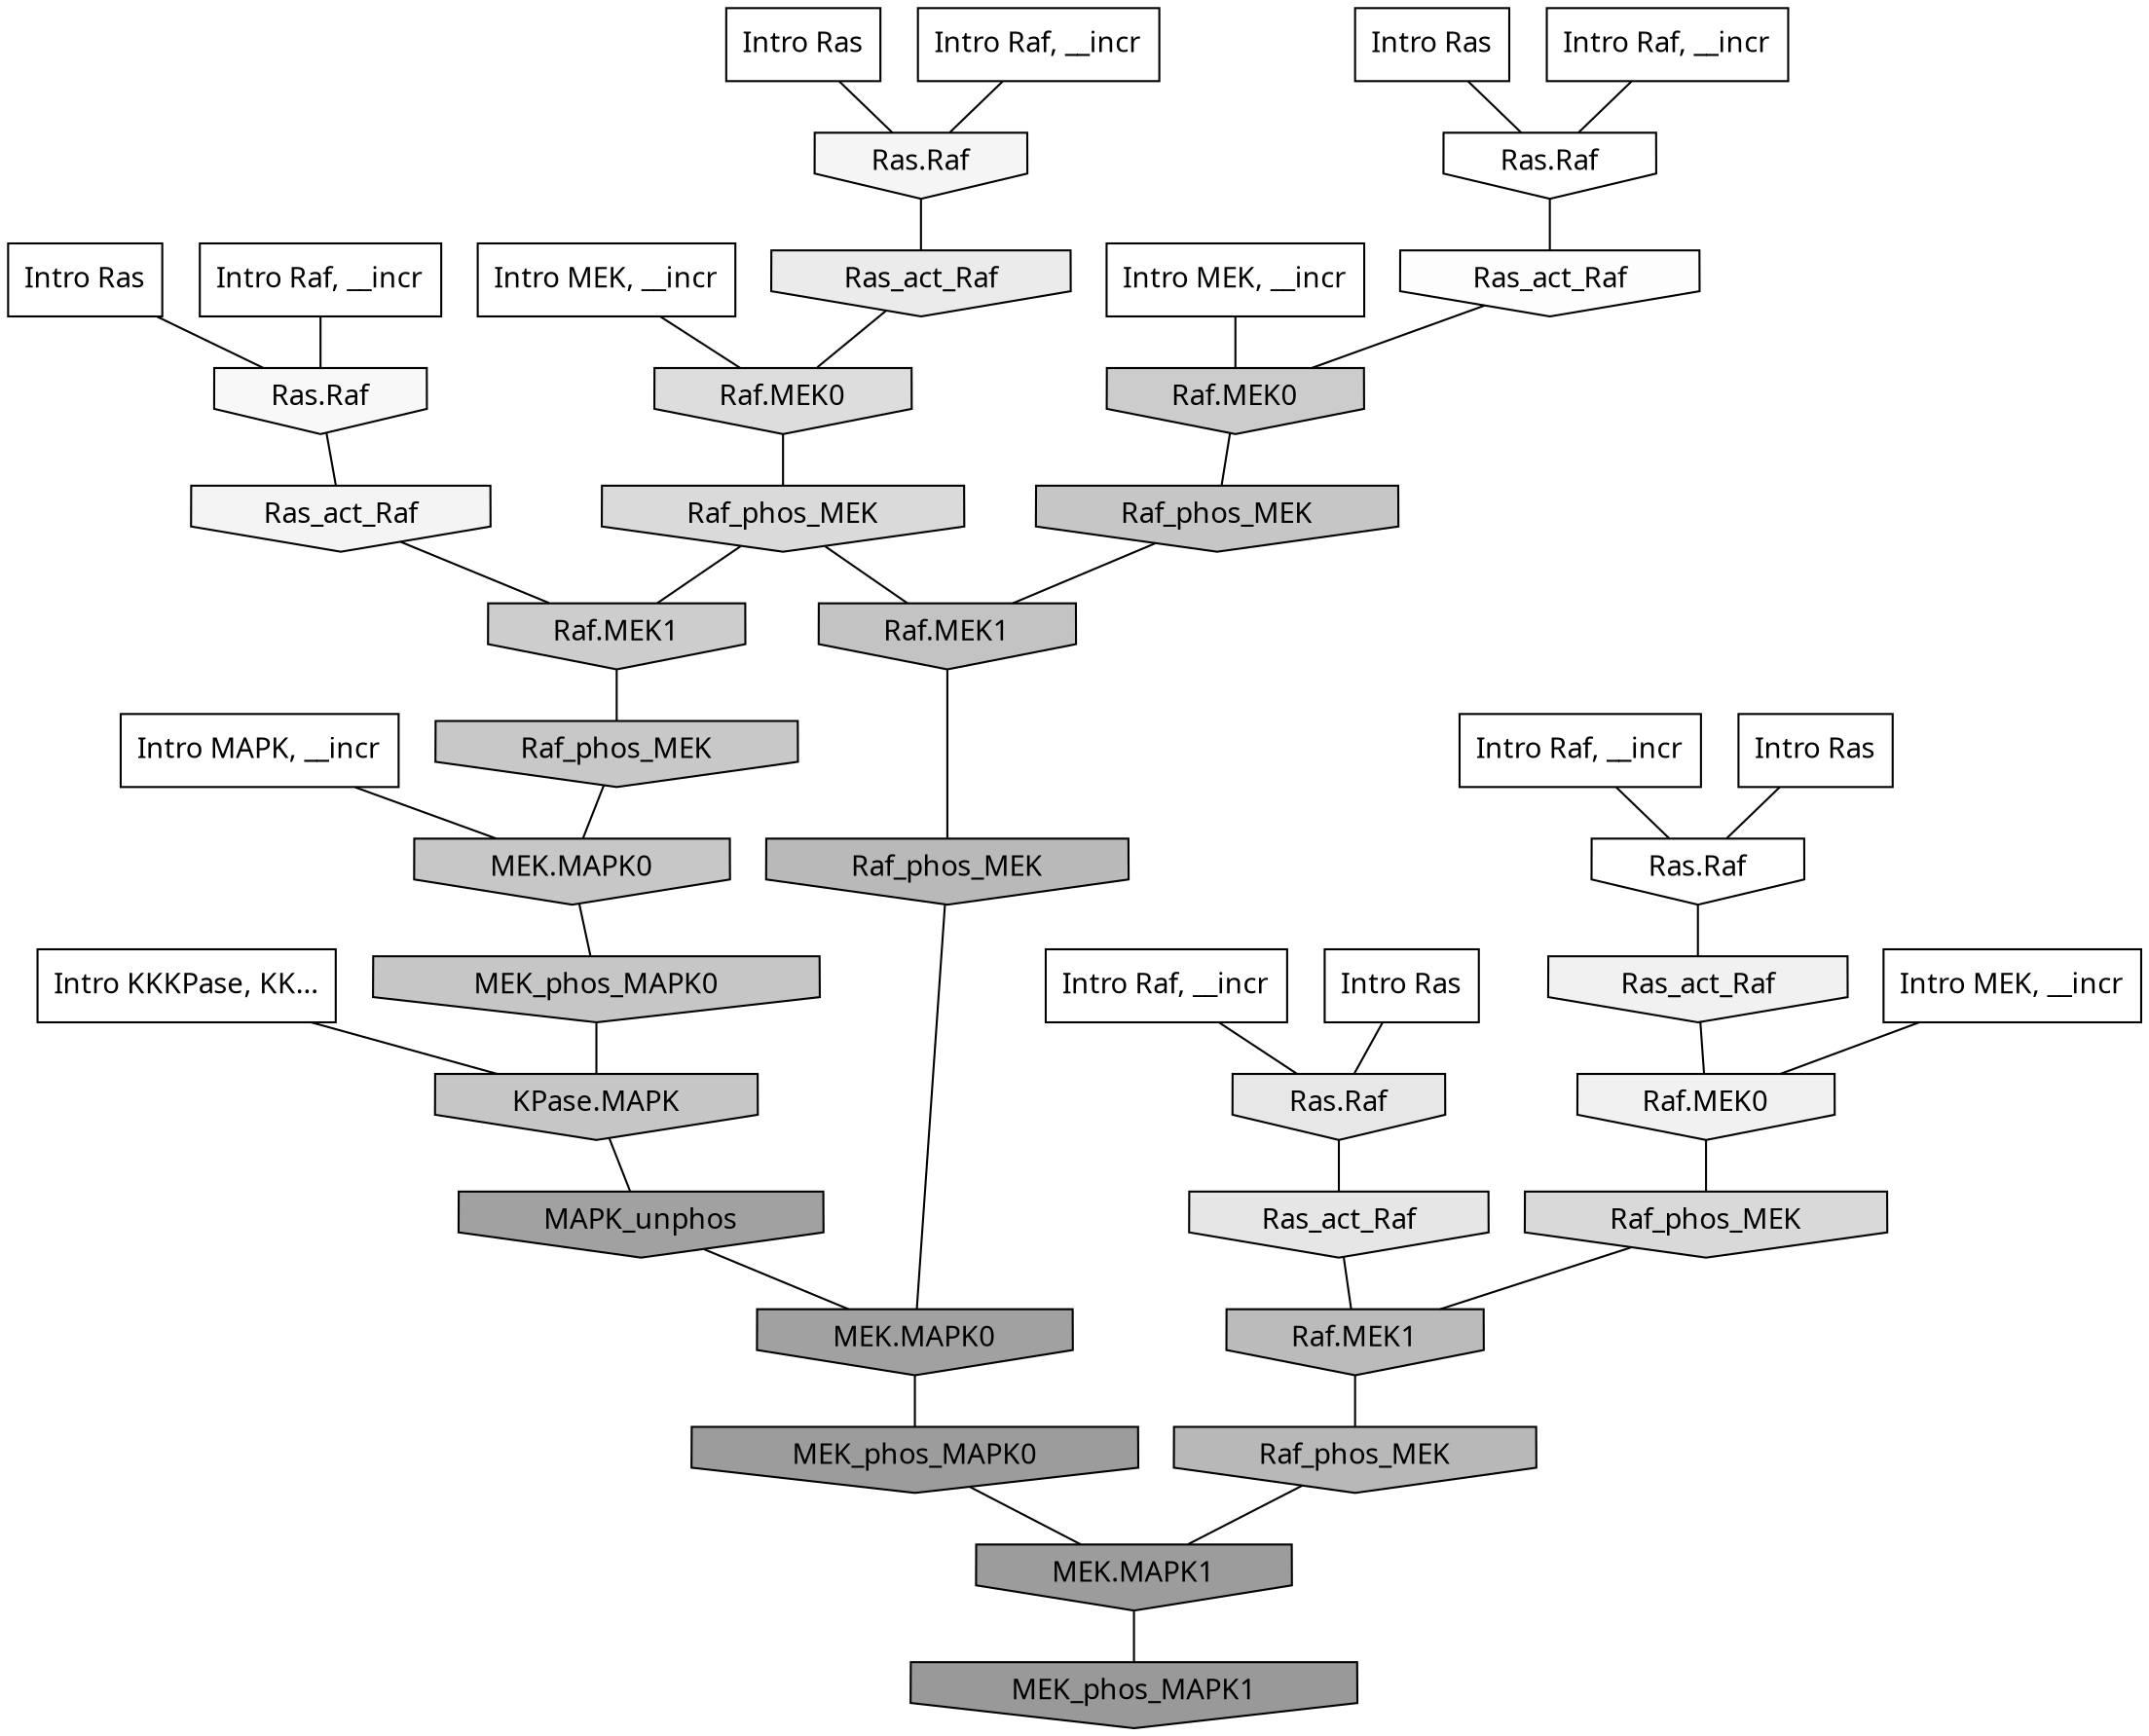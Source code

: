 digraph G{
  rankdir="TB";
  ranksep=0.30;
  node [fontname="CMU Serif"];
  edge [fontname="CMU Serif"];
  
  3 [label="Intro Ras", shape=rectangle, style=filled, fillcolor="0.000 0.000 1.000"]
  
  9 [label="Intro Ras", shape=rectangle, style=filled, fillcolor="0.000 0.000 1.000"]
  
  22 [label="Intro Ras", shape=rectangle, style=filled, fillcolor="0.000 0.000 1.000"]
  
  32 [label="Intro Ras", shape=rectangle, style=filled, fillcolor="0.000 0.000 1.000"]
  
  90 [label="Intro Ras", shape=rectangle, style=filled, fillcolor="0.000 0.000 1.000"]
  
  256 [label="Intro Raf, __incr", shape=rectangle, style=filled, fillcolor="0.000 0.000 1.000"]
  
  360 [label="Intro Raf, __incr", shape=rectangle, style=filled, fillcolor="0.000 0.000 1.000"]
  
  551 [label="Intro Raf, __incr", shape=rectangle, style=filled, fillcolor="0.000 0.000 1.000"]
  
  622 [label="Intro Raf, __incr", shape=rectangle, style=filled, fillcolor="0.000 0.000 1.000"]
  
  965 [label="Intro Raf, __incr", shape=rectangle, style=filled, fillcolor="0.000 0.000 1.000"]
  
  1166 [label="Intro MEK, __incr", shape=rectangle, style=filled, fillcolor="0.000 0.000 1.000"]
  
  1177 [label="Intro MEK, __incr", shape=rectangle, style=filled, fillcolor="0.000 0.000 1.000"]
  
  1550 [label="Intro MEK, __incr", shape=rectangle, style=filled, fillcolor="0.000 0.000 1.000"]
  
  2911 [label="Intro MAPK, __incr", shape=rectangle, style=filled, fillcolor="0.000 0.000 1.000"]
  
  3101 [label="Intro KKKPase, KK...", shape=rectangle, style=filled, fillcolor="0.000 0.000 1.000"]
  
  3285 [label="Ras.Raf", shape=invhouse, style=filled, fillcolor="0.000 0.000 1.000"]
  
  3297 [label="Ras.Raf", shape=invhouse, style=filled, fillcolor="0.000 0.000 1.000"]
  
  3396 [label="Ras_act_Raf", shape=invhouse, style=filled, fillcolor="0.000 0.000 0.990"]
  
  3547 [label="Ras.Raf", shape=invhouse, style=filled, fillcolor="0.000 0.000 0.971"]
  
  3668 [label="Ras.Raf", shape=invhouse, style=filled, fillcolor="0.000 0.000 0.959"]
  
  3705 [label="Ras_act_Raf", shape=invhouse, style=filled, fillcolor="0.000 0.000 0.956"]
  
  3925 [label="Ras_act_Raf", shape=invhouse, style=filled, fillcolor="0.000 0.000 0.943"]
  
  3928 [label="Raf.MEK0", shape=invhouse, style=filled, fillcolor="0.000 0.000 0.943"]
  
  4357 [label="Ras_act_Raf", shape=invhouse, style=filled, fillcolor="0.000 0.000 0.920"]
  
  4685 [label="Ras.Raf", shape=invhouse, style=filled, fillcolor="0.000 0.000 0.904"]
  
  4763 [label="Ras_act_Raf", shape=invhouse, style=filled, fillcolor="0.000 0.000 0.899"]
  
  5512 [label="Raf.MEK0", shape=invhouse, style=filled, fillcolor="0.000 0.000 0.864"]
  
  5764 [label="Raf_phos_MEK", shape=invhouse, style=filled, fillcolor="0.000 0.000 0.852"]
  
  5791 [label="Raf_phos_MEK", shape=invhouse, style=filled, fillcolor="0.000 0.000 0.851"]
  
  7345 [label="Raf.MEK1", shape=invhouse, style=filled, fillcolor="0.000 0.000 0.801"]
  
  7428 [label="Raf.MEK0", shape=invhouse, style=filled, fillcolor="0.000 0.000 0.799"]
  
  8093 [label="Raf_phos_MEK", shape=invhouse, style=filled, fillcolor="0.000 0.000 0.782"]
  
  8185 [label="MEK.MAPK0", shape=invhouse, style=filled, fillcolor="0.000 0.000 0.780"]
  
  8327 [label="MEK_phos_MAPK0", shape=invhouse, style=filled, fillcolor="0.000 0.000 0.776"]
  
  8348 [label="Raf_phos_MEK", shape=invhouse, style=filled, fillcolor="0.000 0.000 0.776"]
  
  8407 [label="KPase.MAPK", shape=invhouse, style=filled, fillcolor="0.000 0.000 0.775"]
  
  8857 [label="Raf.MEK1", shape=invhouse, style=filled, fillcolor="0.000 0.000 0.763"]
  
  10465 [label="Raf.MEK1", shape=invhouse, style=filled, fillcolor="0.000 0.000 0.734"]
  
  11047 [label="Raf_phos_MEK", shape=invhouse, style=filled, fillcolor="0.000 0.000 0.724"]
  
  11232 [label="Raf_phos_MEK", shape=invhouse, style=filled, fillcolor="0.000 0.000 0.722"]
  
  17333 [label="MAPK_unphos", shape=invhouse, style=filled, fillcolor="0.000 0.000 0.632"]
  
  17339 [label="MEK.MAPK0", shape=invhouse, style=filled, fillcolor="0.000 0.000 0.632"]
  
  18004 [label="MEK_phos_MAPK0", shape=invhouse, style=filled, fillcolor="0.000 0.000 0.612"]
  
  18005 [label="MEK.MAPK1", shape=invhouse, style=filled, fillcolor="0.000 0.000 0.612"]
  
  18358 [label="MEK_phos_MAPK1", shape=invhouse, style=filled, fillcolor="0.000 0.000 0.600"]
  
  
  18005 -> 18358 [dir=none, color="0.000 0.000 0.000"] 
  18004 -> 18005 [dir=none, color="0.000 0.000 0.000"] 
  17339 -> 18004 [dir=none, color="0.000 0.000 0.000"] 
  17333 -> 17339 [dir=none, color="0.000 0.000 0.000"] 
  11232 -> 18005 [dir=none, color="0.000 0.000 0.000"] 
  11047 -> 17339 [dir=none, color="0.000 0.000 0.000"] 
  10465 -> 11232 [dir=none, color="0.000 0.000 0.000"] 
  8857 -> 11047 [dir=none, color="0.000 0.000 0.000"] 
  8407 -> 17333 [dir=none, color="0.000 0.000 0.000"] 
  8348 -> 8857 [dir=none, color="0.000 0.000 0.000"] 
  8327 -> 8407 [dir=none, color="0.000 0.000 0.000"] 
  8185 -> 8327 [dir=none, color="0.000 0.000 0.000"] 
  8093 -> 8185 [dir=none, color="0.000 0.000 0.000"] 
  7428 -> 8348 [dir=none, color="0.000 0.000 0.000"] 
  7345 -> 8093 [dir=none, color="0.000 0.000 0.000"] 
  5791 -> 10465 [dir=none, color="0.000 0.000 0.000"] 
  5764 -> 7345 [dir=none, color="0.000 0.000 0.000"] 
  5764 -> 8857 [dir=none, color="0.000 0.000 0.000"] 
  5512 -> 5764 [dir=none, color="0.000 0.000 0.000"] 
  4763 -> 10465 [dir=none, color="0.000 0.000 0.000"] 
  4685 -> 4763 [dir=none, color="0.000 0.000 0.000"] 
  4357 -> 5512 [dir=none, color="0.000 0.000 0.000"] 
  3928 -> 5791 [dir=none, color="0.000 0.000 0.000"] 
  3925 -> 3928 [dir=none, color="0.000 0.000 0.000"] 
  3705 -> 7345 [dir=none, color="0.000 0.000 0.000"] 
  3668 -> 4357 [dir=none, color="0.000 0.000 0.000"] 
  3547 -> 3705 [dir=none, color="0.000 0.000 0.000"] 
  3396 -> 7428 [dir=none, color="0.000 0.000 0.000"] 
  3297 -> 3925 [dir=none, color="0.000 0.000 0.000"] 
  3285 -> 3396 [dir=none, color="0.000 0.000 0.000"] 
  3101 -> 8407 [dir=none, color="0.000 0.000 0.000"] 
  2911 -> 8185 [dir=none, color="0.000 0.000 0.000"] 
  1550 -> 7428 [dir=none, color="0.000 0.000 0.000"] 
  1177 -> 5512 [dir=none, color="0.000 0.000 0.000"] 
  1166 -> 3928 [dir=none, color="0.000 0.000 0.000"] 
  965 -> 3547 [dir=none, color="0.000 0.000 0.000"] 
  622 -> 3297 [dir=none, color="0.000 0.000 0.000"] 
  551 -> 3668 [dir=none, color="0.000 0.000 0.000"] 
  360 -> 3285 [dir=none, color="0.000 0.000 0.000"] 
  256 -> 4685 [dir=none, color="0.000 0.000 0.000"] 
  90 -> 4685 [dir=none, color="0.000 0.000 0.000"] 
  32 -> 3285 [dir=none, color="0.000 0.000 0.000"] 
  22 -> 3297 [dir=none, color="0.000 0.000 0.000"] 
  9 -> 3668 [dir=none, color="0.000 0.000 0.000"] 
  3 -> 3547 [dir=none, color="0.000 0.000 0.000"] 
  
  }
